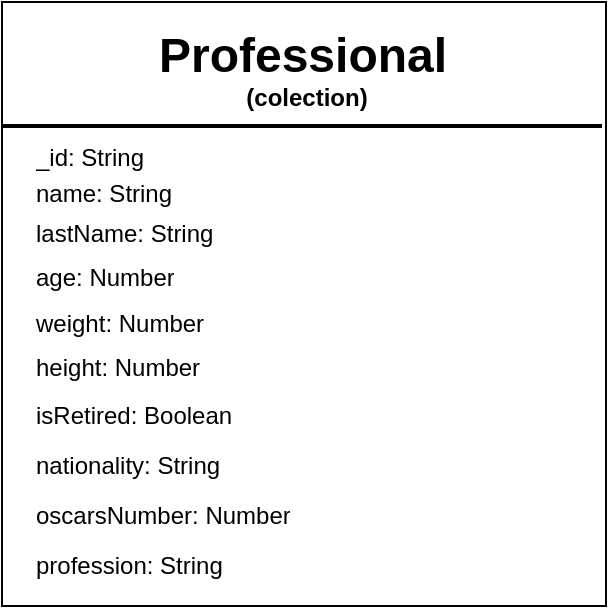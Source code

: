 <mxfile version="27.1.4">
  <diagram id="R2lEEEUBdFMjLlhIrx00" name="Page-1">
    <mxGraphModel dx="570" dy="297" grid="1" gridSize="10" guides="1" tooltips="1" connect="1" arrows="1" fold="1" page="1" pageScale="1" pageWidth="850" pageHeight="1100" math="0" shadow="0" extFonts="Permanent Marker^https://fonts.googleapis.com/css?family=Permanent+Marker">
      <root>
        <mxCell id="0" />
        <mxCell id="1" parent="0" />
        <mxCell id="o431IcVFirwySQSYXAbQ-1" value="" style="whiteSpace=wrap;html=1;aspect=fixed;labelBackgroundColor=none;" parent="1" vertex="1">
          <mxGeometry x="300" y="218" width="302" height="302" as="geometry" />
        </mxCell>
        <mxCell id="o431IcVFirwySQSYXAbQ-13" value="Professional" style="text;strokeColor=none;fillColor=none;html=1;fontSize=24;fontStyle=1;verticalAlign=middle;align=center;labelBackgroundColor=none;" parent="1" vertex="1">
          <mxGeometry x="300" y="230" width="300" height="30" as="geometry" />
        </mxCell>
        <mxCell id="o431IcVFirwySQSYXAbQ-14" value="" style="shape=table;startSize=0;container=1;collapsible=0;childLayout=tableLayout;fontSize=11;fillColor=none;strokeColor=none;labelBackgroundColor=none;" parent="1" vertex="1">
          <mxGeometry x="310" y="322" width="220" height="90" as="geometry" />
        </mxCell>
        <mxCell id="o431IcVFirwySQSYXAbQ-15" value="" style="shape=tableRow;horizontal=0;startSize=0;swimlaneHead=0;swimlaneBody=0;top=0;left=0;bottom=0;right=0;collapsible=0;dropTarget=0;fillColor=none;points=[[0,0.5],[1,0.5]];portConstraint=eastwest;fontSize=16;labelBackgroundColor=none;" parent="o431IcVFirwySQSYXAbQ-14" vertex="1">
          <mxGeometry width="220" height="23" as="geometry" />
        </mxCell>
        <mxCell id="o431IcVFirwySQSYXAbQ-16" value="lastName: String" style="shape=partialRectangle;html=1;whiteSpace=wrap;connectable=0;overflow=hidden;fillColor=none;top=0;left=0;bottom=0;right=0;pointerEvents=1;fontSize=12;align=left;spacingLeft=5;labelBackgroundColor=none;" parent="o431IcVFirwySQSYXAbQ-15" vertex="1">
          <mxGeometry width="220" height="23" as="geometry">
            <mxRectangle width="220" height="23" as="alternateBounds" />
          </mxGeometry>
        </mxCell>
        <mxCell id="o431IcVFirwySQSYXAbQ-17" value="" style="shape=tableRow;horizontal=0;startSize=0;swimlaneHead=0;swimlaneBody=0;top=0;left=0;bottom=0;right=0;collapsible=0;dropTarget=0;fillColor=none;points=[[0,0.5],[1,0.5]];portConstraint=eastwest;fontSize=16;labelBackgroundColor=none;" parent="o431IcVFirwySQSYXAbQ-14" vertex="1">
          <mxGeometry y="23" width="220" height="22" as="geometry" />
        </mxCell>
        <mxCell id="o431IcVFirwySQSYXAbQ-18" value="age: Number" style="shape=partialRectangle;html=1;whiteSpace=wrap;connectable=0;overflow=hidden;fillColor=none;top=0;left=0;bottom=0;right=0;pointerEvents=1;fontSize=12;align=left;spacingLeft=5;labelBackgroundColor=none;" parent="o431IcVFirwySQSYXAbQ-17" vertex="1">
          <mxGeometry width="220" height="22" as="geometry">
            <mxRectangle width="220" height="22" as="alternateBounds" />
          </mxGeometry>
        </mxCell>
        <mxCell id="o431IcVFirwySQSYXAbQ-19" value="" style="shape=tableRow;horizontal=0;startSize=0;swimlaneHead=0;swimlaneBody=0;top=0;left=0;bottom=0;right=0;collapsible=0;dropTarget=0;fillColor=none;points=[[0,0.5],[1,0.5]];portConstraint=eastwest;fontSize=16;labelBackgroundColor=none;" parent="o431IcVFirwySQSYXAbQ-14" vertex="1">
          <mxGeometry y="45" width="220" height="23" as="geometry" />
        </mxCell>
        <mxCell id="o431IcVFirwySQSYXAbQ-20" value="weight: Number" style="shape=partialRectangle;html=1;whiteSpace=wrap;connectable=0;overflow=hidden;fillColor=none;top=0;left=0;bottom=0;right=0;pointerEvents=1;fontSize=12;align=left;spacingLeft=5;labelBackgroundColor=none;" parent="o431IcVFirwySQSYXAbQ-19" vertex="1">
          <mxGeometry width="220" height="23" as="geometry">
            <mxRectangle width="220" height="23" as="alternateBounds" />
          </mxGeometry>
        </mxCell>
        <mxCell id="o431IcVFirwySQSYXAbQ-21" style="shape=tableRow;horizontal=0;startSize=0;swimlaneHead=0;swimlaneBody=0;top=0;left=0;bottom=0;right=0;collapsible=0;dropTarget=0;fillColor=none;points=[[0,0.5],[1,0.5]];portConstraint=eastwest;fontSize=16;labelBackgroundColor=none;" parent="o431IcVFirwySQSYXAbQ-14" vertex="1">
          <mxGeometry y="68" width="220" height="22" as="geometry" />
        </mxCell>
        <mxCell id="o431IcVFirwySQSYXAbQ-22" value="height: Number" style="shape=partialRectangle;html=1;whiteSpace=wrap;connectable=0;overflow=hidden;fillColor=none;top=0;left=0;bottom=0;right=0;pointerEvents=1;fontSize=12;align=left;spacingLeft=5;labelBackgroundColor=none;" parent="o431IcVFirwySQSYXAbQ-21" vertex="1">
          <mxGeometry width="220" height="22" as="geometry">
            <mxRectangle width="220" height="22" as="alternateBounds" />
          </mxGeometry>
        </mxCell>
        <mxCell id="o431IcVFirwySQSYXAbQ-23" value="" style="shape=table;startSize=0;container=1;collapsible=0;childLayout=tableLayout;fontSize=11;fillColor=none;strokeColor=none;labelBackgroundColor=none;" parent="1" vertex="1">
          <mxGeometry x="310" y="412" width="220" height="100" as="geometry" />
        </mxCell>
        <mxCell id="o431IcVFirwySQSYXAbQ-24" value="" style="shape=tableRow;horizontal=0;startSize=0;swimlaneHead=0;swimlaneBody=0;top=0;left=0;bottom=0;right=0;collapsible=0;dropTarget=0;fillColor=none;points=[[0,0.5],[1,0.5]];portConstraint=eastwest;fontSize=16;labelBackgroundColor=none;" parent="o431IcVFirwySQSYXAbQ-23" vertex="1">
          <mxGeometry width="220" height="25" as="geometry" />
        </mxCell>
        <mxCell id="o431IcVFirwySQSYXAbQ-25" value="isRetired: Boolean" style="shape=partialRectangle;html=1;whiteSpace=wrap;connectable=0;overflow=hidden;fillColor=none;top=0;left=0;bottom=0;right=0;pointerEvents=1;fontSize=12;align=left;spacingLeft=5;labelBackgroundColor=none;" parent="o431IcVFirwySQSYXAbQ-24" vertex="1">
          <mxGeometry width="220" height="25" as="geometry">
            <mxRectangle width="220" height="25" as="alternateBounds" />
          </mxGeometry>
        </mxCell>
        <mxCell id="o431IcVFirwySQSYXAbQ-26" value="" style="shape=tableRow;horizontal=0;startSize=0;swimlaneHead=0;swimlaneBody=0;top=0;left=0;bottom=0;right=0;collapsible=0;dropTarget=0;fillColor=none;points=[[0,0.5],[1,0.5]];portConstraint=eastwest;fontSize=16;labelBackgroundColor=none;" parent="o431IcVFirwySQSYXAbQ-23" vertex="1">
          <mxGeometry y="25" width="220" height="25" as="geometry" />
        </mxCell>
        <mxCell id="o431IcVFirwySQSYXAbQ-27" value="nationality: String" style="shape=partialRectangle;html=1;whiteSpace=wrap;connectable=0;overflow=hidden;fillColor=none;top=0;left=0;bottom=0;right=0;pointerEvents=1;fontSize=12;align=left;spacingLeft=5;labelBackgroundColor=none;" parent="o431IcVFirwySQSYXAbQ-26" vertex="1">
          <mxGeometry width="220" height="25" as="geometry">
            <mxRectangle width="220" height="25" as="alternateBounds" />
          </mxGeometry>
        </mxCell>
        <mxCell id="o431IcVFirwySQSYXAbQ-28" value="" style="shape=tableRow;horizontal=0;startSize=0;swimlaneHead=0;swimlaneBody=0;top=0;left=0;bottom=0;right=0;collapsible=0;dropTarget=0;fillColor=none;points=[[0,0.5],[1,0.5]];portConstraint=eastwest;fontSize=16;labelBackgroundColor=none;" parent="o431IcVFirwySQSYXAbQ-23" vertex="1">
          <mxGeometry y="50" width="220" height="25" as="geometry" />
        </mxCell>
        <mxCell id="o431IcVFirwySQSYXAbQ-29" value="oscarsNumber: Number" style="shape=partialRectangle;html=1;whiteSpace=wrap;connectable=0;overflow=hidden;fillColor=none;top=0;left=0;bottom=0;right=0;pointerEvents=1;fontSize=12;align=left;spacingLeft=5;labelBackgroundColor=none;" parent="o431IcVFirwySQSYXAbQ-28" vertex="1">
          <mxGeometry width="220" height="25" as="geometry">
            <mxRectangle width="220" height="25" as="alternateBounds" />
          </mxGeometry>
        </mxCell>
        <mxCell id="o431IcVFirwySQSYXAbQ-30" style="shape=tableRow;horizontal=0;startSize=0;swimlaneHead=0;swimlaneBody=0;top=0;left=0;bottom=0;right=0;collapsible=0;dropTarget=0;fillColor=none;points=[[0,0.5],[1,0.5]];portConstraint=eastwest;fontSize=16;labelBackgroundColor=none;" parent="o431IcVFirwySQSYXAbQ-23" vertex="1">
          <mxGeometry y="75" width="220" height="25" as="geometry" />
        </mxCell>
        <mxCell id="o431IcVFirwySQSYXAbQ-31" value="profession: String" style="shape=partialRectangle;html=1;whiteSpace=wrap;connectable=0;overflow=hidden;fillColor=none;top=0;left=0;bottom=0;right=0;pointerEvents=1;fontSize=12;align=left;spacingLeft=5;labelBackgroundColor=none;" parent="o431IcVFirwySQSYXAbQ-30" vertex="1">
          <mxGeometry width="220" height="25" as="geometry">
            <mxRectangle width="220" height="25" as="alternateBounds" />
          </mxGeometry>
        </mxCell>
        <mxCell id="o431IcVFirwySQSYXAbQ-33" value="_id: String" style="shape=partialRectangle;html=1;whiteSpace=wrap;connectable=0;overflow=hidden;fillColor=none;top=0;left=0;bottom=0;right=0;pointerEvents=1;fontSize=12;align=left;spacingLeft=5;labelBackgroundColor=none;" parent="1" vertex="1">
          <mxGeometry x="310" y="284" width="220" height="23" as="geometry">
            <mxRectangle width="220" height="23" as="alternateBounds" />
          </mxGeometry>
        </mxCell>
        <mxCell id="o431IcVFirwySQSYXAbQ-45" value="&lt;b&gt;(colection)&lt;/b&gt;" style="shape=partialRectangle;html=1;whiteSpace=wrap;connectable=0;overflow=hidden;fillColor=none;top=0;left=0;bottom=0;right=0;pointerEvents=1;fontSize=12;align=center;spacingLeft=5;labelBackgroundColor=none;" parent="1" vertex="1">
          <mxGeometry x="300" y="254" width="300" height="23" as="geometry">
            <mxRectangle width="220" height="23" as="alternateBounds" />
          </mxGeometry>
        </mxCell>
        <mxCell id="o431IcVFirwySQSYXAbQ-46" value="" style="line;strokeWidth=2;html=1;labelBackgroundColor=none;" parent="1" vertex="1">
          <mxGeometry x="300" y="275" width="300" height="10" as="geometry" />
        </mxCell>
        <mxCell id="mpLirsSPgHDBVvushfvh-1" value="name: String" style="shape=partialRectangle;html=1;whiteSpace=wrap;connectable=0;overflow=hidden;fillColor=none;top=0;left=0;bottom=0;right=0;pointerEvents=1;fontSize=12;align=left;spacingLeft=5;labelBackgroundColor=none;" vertex="1" parent="1">
          <mxGeometry x="310" y="302" width="220" height="23" as="geometry">
            <mxRectangle width="220" height="23" as="alternateBounds" />
          </mxGeometry>
        </mxCell>
      </root>
    </mxGraphModel>
  </diagram>
</mxfile>
